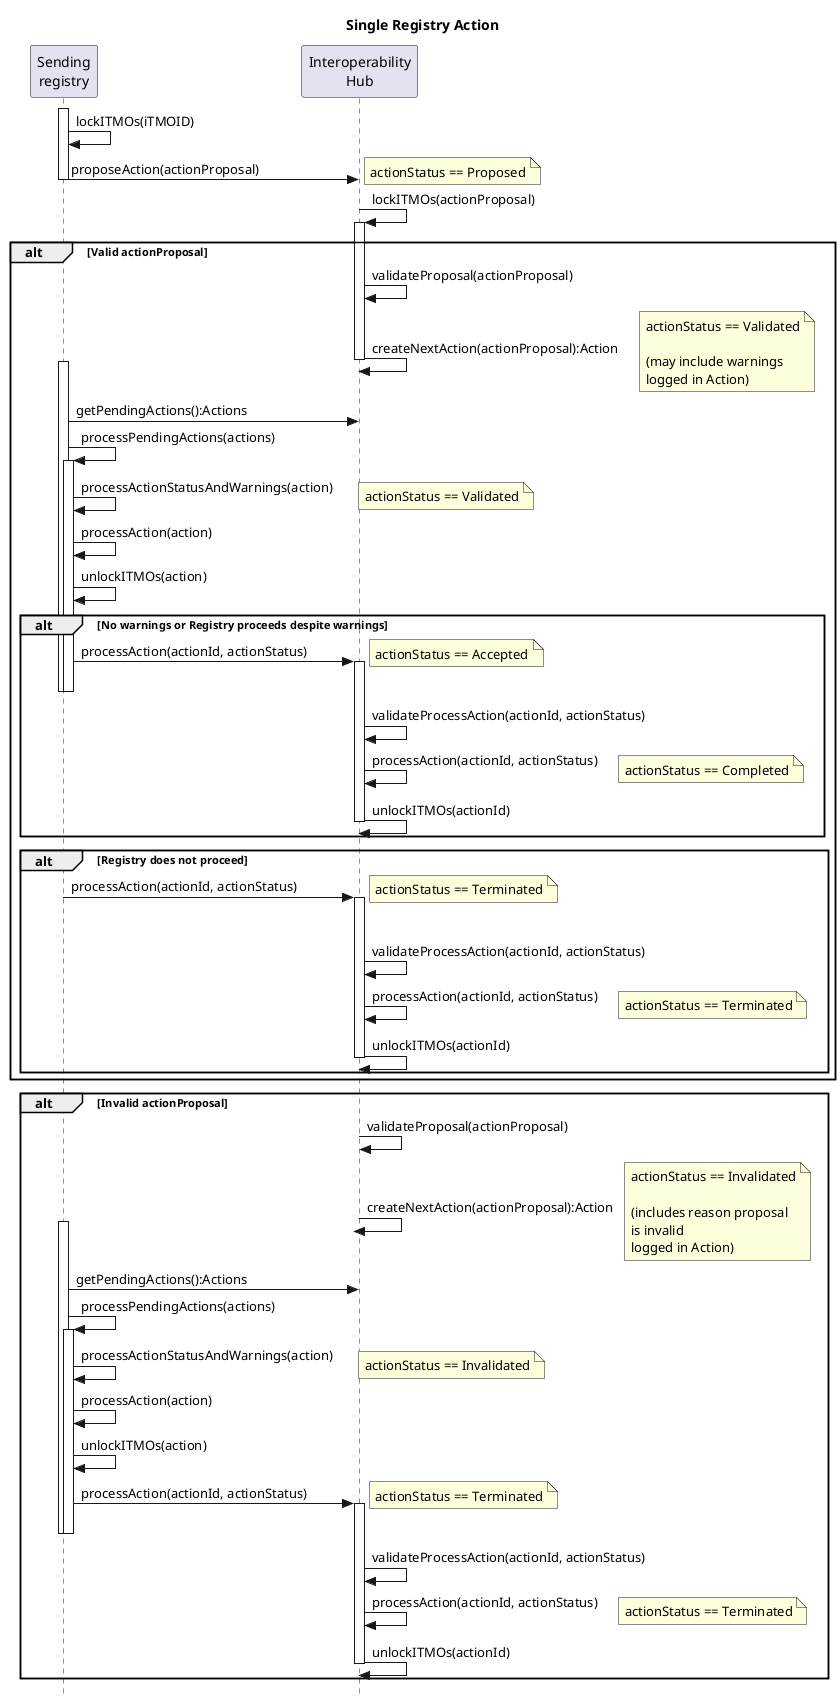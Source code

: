 @startuml Single Registry Action

title Single Registry Action

skinparam style strictuml

participant "Sending\nregistry" as Sender
participant "Interoperability\nHub" as Hub

activate Sender
Sender -> Sender: lockITMOs(iTMOID)
Sender -> Hub : proposeAction(actionProposal)
note right: actionStatus == Proposed
deactivate Sender

Hub -> Hub++: lockITMOs(actionProposal)

alt Valid actionProposal

  Hub -> Hub: validateProposal(actionProposal)
  Hub -> Hub--: createNextAction(actionProposal):Action
  note right: actionStatus == Validated\n\n(may include warnings\nlogged in Action)
  
  activate Sender
  Sender -> Hub : getPendingActions():Actions
  
  Sender -> Sender: processPendingActions(actions)
  activate Sender
  Sender -> Sender: processActionStatusAndWarnings(action)
  note right: actionStatus == Validated
  Sender -> Sender: processAction(action)
  Sender -> Sender: unlockITMOs(action)

  alt No warnings or Registry proceeds despite warnings

    Sender -> Hub++: processAction(actionId, actionStatus)
    note right: actionStatus == Accepted
    deactivate Sender
    deactivate Sender
    Hub -> Hub: validateProcessAction(actionId, actionStatus)
    Hub -> Hub: processAction(actionId, actionStatus)
    note right: actionStatus == Completed
    Hub -> Hub--: unlockITMOs(actionId)
  
  end
  
  alt Registry does not proceed

    activate Sender
    activate Sender
    Sender -> Hub++: processAction(actionId, actionStatus)
    note right: actionStatus == Terminated
    deactivate Sender
    deactivate Sender
    Hub -> Hub: validateProcessAction(actionId, actionStatus)
    Hub -> Hub: processAction(actionId, actionStatus)
    note right: actionStatus == Terminated
    Hub -> Hub--: unlockITMOs(actionId)
  
  end
end

alt Invalid actionProposal

  Hub -> Hub: validateProposal(actionProposal)
  Hub -> Hub--: createNextAction(actionProposal):Action
  note right: actionStatus == Invalidated\n\n(includes reason proposal\nis invalid\nlogged in Action)
  
  activate Sender
  Sender -> Hub : getPendingActions():Actions
  
  Sender -> Sender: processPendingActions(actions)
  activate Sender
  Sender -> Sender: processActionStatusAndWarnings(action)
  note right: actionStatus == Invalidated

  Sender -> Sender: processAction(action)
  Sender -> Sender: unlockITMOs(action)
  
    Sender -> Hub++: processAction(actionId, actionStatus)
    note right: actionStatus == Terminated
    deactivate Sender
    deactivate Sender
    Hub -> Hub: validateProcessAction(actionId, actionStatus)
    Hub -> Hub: processAction(actionId, actionStatus)
    note right: actionStatus == Terminated
    Hub -> Hub--: unlockITMOs(actionId)

end


@enduml
